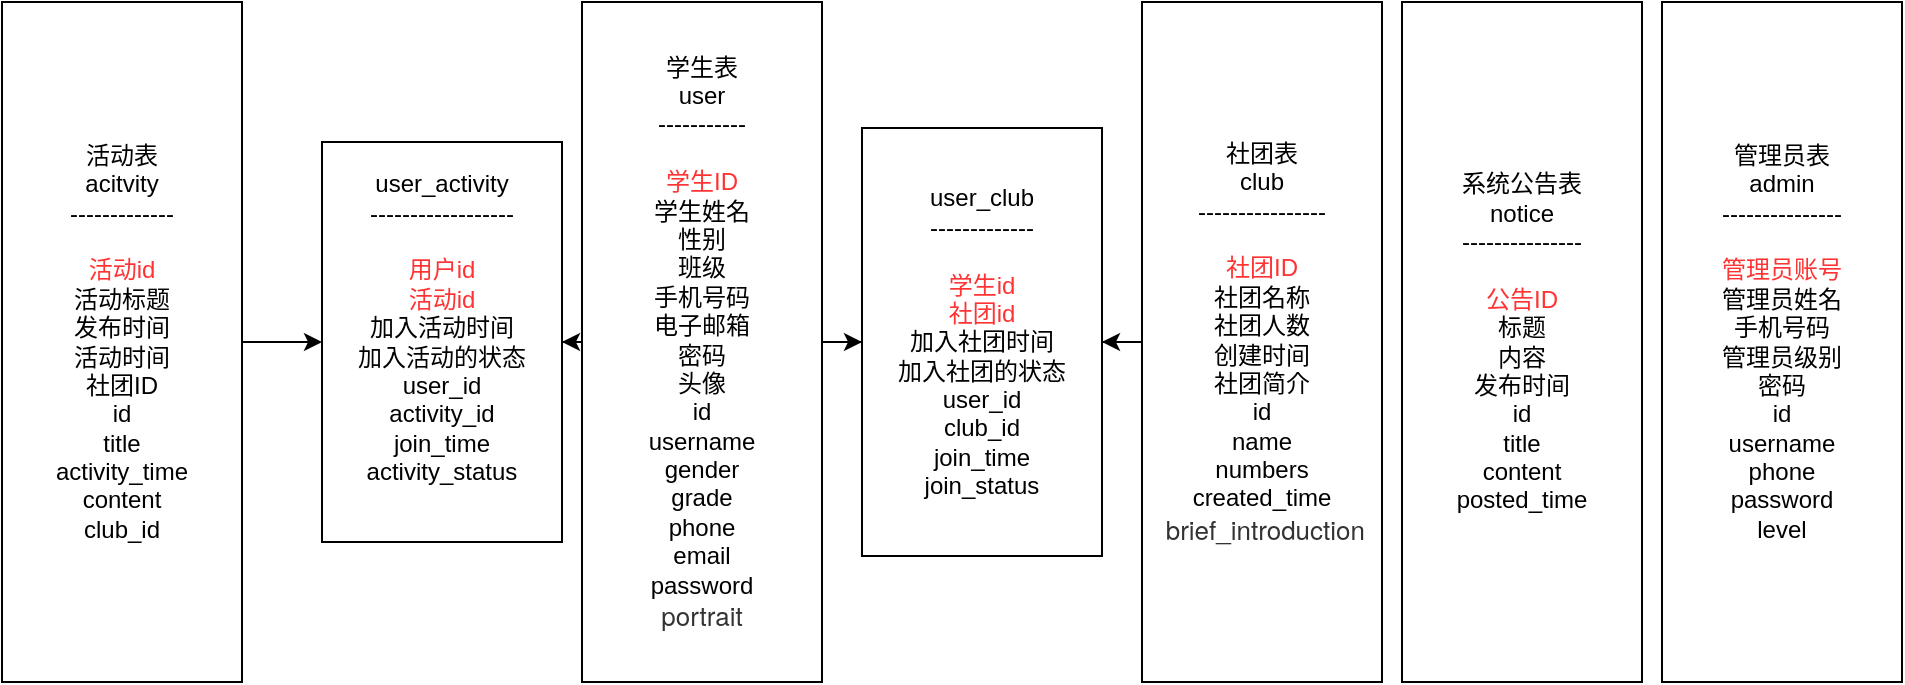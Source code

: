 <mxfile version="13.1.11" type="github"><diagram id="8mU6bkNTByf1_2Z58dPy" name="第 1 页"><mxGraphModel dx="2617" dy="1999" grid="1" gridSize="10" guides="1" tooltips="1" connect="1" arrows="1" fold="1" page="1" pageScale="1" pageWidth="827" pageHeight="1169" math="0" shadow="0"><root><mxCell id="0"/><mxCell id="1" parent="0"/><mxCell id="5spnOG9kZ17judjJ_0ld-6" value="" style="edgeStyle=orthogonalEdgeStyle;rounded=0;orthogonalLoop=1;jettySize=auto;html=1;" parent="1" source="jedUb2fZe3DiJVF4qmM--1" target="jedUb2fZe3DiJVF4qmM--11" edge="1"><mxGeometry relative="1" as="geometry"/></mxCell><mxCell id="5spnOG9kZ17judjJ_0ld-7" value="" style="edgeStyle=orthogonalEdgeStyle;rounded=0;orthogonalLoop=1;jettySize=auto;html=1;" parent="1" source="jedUb2fZe3DiJVF4qmM--1" target="jedUb2fZe3DiJVF4qmM--5" edge="1"><mxGeometry relative="1" as="geometry"/></mxCell><mxCell id="jedUb2fZe3DiJVF4qmM--1" value="学生表&lt;br&gt;user&lt;br&gt;-----------&lt;br&gt;&lt;br&gt;&lt;font color=&quot;#ff3333&quot;&gt;学生ID&lt;/font&gt;&lt;br&gt;学生姓名&lt;br&gt;性别&lt;br&gt;班级&lt;br&gt;手机号码&lt;br&gt;电子邮箱&lt;br&gt;密码&lt;br&gt;头像&lt;br&gt;id&lt;br&gt;username&lt;br&gt;gender&lt;br&gt;grade&lt;br&gt;phone&lt;br&gt;email&lt;br&gt;password&lt;br&gt;&lt;span style=&quot;color: rgb(51 , 51 , 51) ; font-family: &amp;#34;helvetica neue&amp;#34; , &amp;#34;helvetica&amp;#34; , &amp;#34;arial&amp;#34; , &amp;#34;hiragino sans gb&amp;#34; , &amp;#34;hiragino sans gb w3&amp;#34; , &amp;#34;microsoft yahei ui&amp;#34; , &amp;#34;microsoft yahei&amp;#34; , sans-serif ; font-size: 13px ; text-align: left&quot;&gt;portrait&lt;/span&gt;" style="rounded=0;whiteSpace=wrap;html=1;" parent="1" vertex="1"><mxGeometry x="40" y="-380" width="120" height="340" as="geometry"/></mxCell><mxCell id="5spnOG9kZ17judjJ_0ld-8" value="" style="edgeStyle=orthogonalEdgeStyle;rounded=0;orthogonalLoop=1;jettySize=auto;html=1;" parent="1" source="jedUb2fZe3DiJVF4qmM--3" target="jedUb2fZe3DiJVF4qmM--5" edge="1"><mxGeometry relative="1" as="geometry"/></mxCell><mxCell id="jedUb2fZe3DiJVF4qmM--3" value="社团表&lt;br&gt;club&lt;br&gt;----------------&lt;br&gt;&lt;br&gt;&lt;font color=&quot;#ff3333&quot;&gt;社团ID&lt;/font&gt;&lt;br&gt;社团名称&lt;br&gt;社团人数&lt;br&gt;创建时间&lt;br&gt;社团简介&lt;br&gt;id&lt;br&gt;name&lt;br&gt;numbers&lt;br&gt;created_time&lt;br&gt;&amp;nbsp;&lt;span style=&quot;color: rgb(51 , 51 , 51) ; font-family: &amp;#34;helvetica neue&amp;#34; , &amp;#34;helvetica&amp;#34; , &amp;#34;arial&amp;#34; , &amp;#34;hiragino sans gb&amp;#34; , &amp;#34;hiragino sans gb w3&amp;#34; , &amp;#34;microsoft yahei ui&amp;#34; , &amp;#34;microsoft yahei&amp;#34; , sans-serif ; font-size: 13px&quot;&gt;brief_introduction&lt;/span&gt;" style="rounded=0;whiteSpace=wrap;html=1;" parent="1" vertex="1"><mxGeometry x="320" y="-380" width="120" height="340" as="geometry"/></mxCell><mxCell id="jedUb2fZe3DiJVF4qmM--5" value="user_club&lt;br&gt;-------------&lt;br&gt;&lt;br&gt;&lt;font color=&quot;#ff3333&quot;&gt;学生id&lt;br&gt;社团id&lt;/font&gt;&lt;br&gt;加入社团时间&lt;br&gt;加入社团的状态&lt;br&gt;user_id&lt;br&gt;club_id&lt;br&gt;join_time&lt;br&gt;join_status" style="rounded=0;whiteSpace=wrap;html=1;" parent="1" vertex="1"><mxGeometry x="180" y="-317" width="120" height="214" as="geometry"/></mxCell><mxCell id="jedUb2fZe3DiJVF4qmM--11" value="user_activity&lt;br&gt;&lt;span&gt;------------------&lt;br&gt;&lt;br&gt;&lt;font color=&quot;#ff3333&quot;&gt;用户id&lt;br&gt;活动id&lt;/font&gt;&lt;/span&gt;&lt;br&gt;加入活动时间&lt;br&gt;加入活动的状态&lt;span&gt;&lt;br&gt;user_id&lt;br&gt;activity_id&lt;br&gt;join_time&lt;br&gt;activity_status&lt;br&gt;&lt;br&gt;&lt;/span&gt;" style="rounded=0;whiteSpace=wrap;html=1;" parent="1" vertex="1"><mxGeometry x="-90" y="-310" width="120" height="200" as="geometry"/></mxCell><mxCell id="5spnOG9kZ17judjJ_0ld-5" value="" style="edgeStyle=orthogonalEdgeStyle;rounded=0;orthogonalLoop=1;jettySize=auto;html=1;" parent="1" source="jedUb2fZe3DiJVF4qmM--35" target="jedUb2fZe3DiJVF4qmM--11" edge="1"><mxGeometry relative="1" as="geometry"/></mxCell><mxCell id="jedUb2fZe3DiJVF4qmM--35" value="活动表&lt;br&gt;acitvity&lt;br&gt;-------------&lt;br&gt;&lt;br&gt;&lt;font color=&quot;#ff3333&quot;&gt;活动id&lt;/font&gt;&lt;br&gt;活动标题&lt;br&gt;发布时间&lt;br&gt;活动时间&lt;br&gt;社团ID&lt;br&gt;id&lt;br&gt;title&lt;br&gt;activity_time&lt;br&gt;content&lt;br&gt;club_id" style="rounded=0;whiteSpace=wrap;html=1;" parent="1" vertex="1"><mxGeometry x="-250" y="-380" width="120" height="340" as="geometry"/></mxCell><mxCell id="5spnOG9kZ17judjJ_0ld-1" value="管理员表&lt;br&gt;admin&lt;br&gt;---------------&lt;br&gt;&lt;br&gt;&lt;font color=&quot;#ff3333&quot;&gt;管理员账号&lt;/font&gt;&lt;br&gt;管理员姓名&lt;br&gt;手机号码&lt;br&gt;管理员级别&lt;br&gt;密码&lt;br&gt;id&lt;br&gt;username&lt;br&gt;phone&lt;br&gt;password&lt;br&gt;level" style="rounded=0;whiteSpace=wrap;html=1;" parent="1" vertex="1"><mxGeometry x="580" y="-380" width="120" height="340" as="geometry"/></mxCell><mxCell id="5spnOG9kZ17judjJ_0ld-3" value="系统公告表&lt;br&gt;notice&lt;br&gt;---------------&lt;br&gt;&lt;br&gt;&lt;font color=&quot;#ff3333&quot;&gt;公告ID&lt;/font&gt;&lt;br&gt;标题&lt;br&gt;内容&lt;br&gt;发布时间&lt;br&gt;id&lt;br&gt;title&lt;br&gt;content&lt;br&gt;posted_time" style="rounded=0;whiteSpace=wrap;html=1;" parent="1" vertex="1"><mxGeometry x="450" y="-380" width="120" height="340" as="geometry"/></mxCell></root></mxGraphModel></diagram></mxfile>